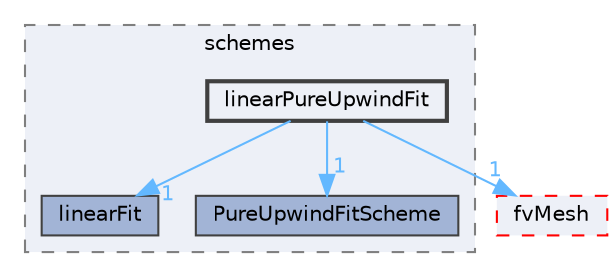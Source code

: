 digraph "src/finiteVolume/interpolation/surfaceInterpolation/schemes/linearPureUpwindFit"
{
 // LATEX_PDF_SIZE
  bgcolor="transparent";
  edge [fontname=Helvetica,fontsize=10,labelfontname=Helvetica,labelfontsize=10];
  node [fontname=Helvetica,fontsize=10,shape=box,height=0.2,width=0.4];
  compound=true
  subgraph clusterdir_deb7d71175aa940c147966c547ebcb7e {
    graph [ bgcolor="#edf0f7", pencolor="grey50", label="schemes", fontname=Helvetica,fontsize=10 style="filled,dashed", URL="dir_deb7d71175aa940c147966c547ebcb7e.html",tooltip=""]
  dir_863f5a43b6aa310a14bb70f68a33ff73 [label="linearFit", fillcolor="#a2b4d6", color="grey25", style="filled", URL="dir_863f5a43b6aa310a14bb70f68a33ff73.html",tooltip=""];
  dir_8a73b554d394b76199228c6ba2a8d685 [label="PureUpwindFitScheme", fillcolor="#a2b4d6", color="grey25", style="filled", URL="dir_8a73b554d394b76199228c6ba2a8d685.html",tooltip=""];
  dir_d0c89841d7fd6f14bf7d49e5f7e8ff0b [label="linearPureUpwindFit", fillcolor="#edf0f7", color="grey25", style="filled,bold", URL="dir_d0c89841d7fd6f14bf7d49e5f7e8ff0b.html",tooltip=""];
  }
  dir_c382fa095c9c33d8673c0dd60aaef275 [label="fvMesh", fillcolor="#edf0f7", color="red", style="filled,dashed", URL="dir_c382fa095c9c33d8673c0dd60aaef275.html",tooltip=""];
  dir_d0c89841d7fd6f14bf7d49e5f7e8ff0b->dir_863f5a43b6aa310a14bb70f68a33ff73 [headlabel="1", labeldistance=1.5 headhref="dir_002200_002195.html" href="dir_002200_002195.html" color="steelblue1" fontcolor="steelblue1"];
  dir_d0c89841d7fd6f14bf7d49e5f7e8ff0b->dir_8a73b554d394b76199228c6ba2a8d685 [headlabel="1", labeldistance=1.5 headhref="dir_002200_003135.html" href="dir_002200_003135.html" color="steelblue1" fontcolor="steelblue1"];
  dir_d0c89841d7fd6f14bf7d49e5f7e8ff0b->dir_c382fa095c9c33d8673c0dd60aaef275 [headlabel="1", labeldistance=1.5 headhref="dir_002200_001544.html" href="dir_002200_001544.html" color="steelblue1" fontcolor="steelblue1"];
}
